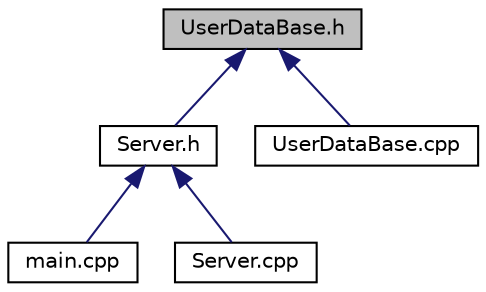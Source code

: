 digraph "UserDataBase.h"
{
 // LATEX_PDF_SIZE
  edge [fontname="Helvetica",fontsize="10",labelfontname="Helvetica",labelfontsize="10"];
  node [fontname="Helvetica",fontsize="10",shape=record];
  Node1 [label="UserDataBase.h",height=0.2,width=0.4,color="black", fillcolor="grey75", style="filled", fontcolor="black",tooltip="Заголовочный файл для модуля UserDataBase."];
  Node1 -> Node2 [dir="back",color="midnightblue",fontsize="10",style="solid"];
  Node2 [label="Server.h",height=0.2,width=0.4,color="black", fillcolor="white", style="filled",URL="$Server_8h.html",tooltip="Заголовочный файл для модуля Server."];
  Node2 -> Node3 [dir="back",color="midnightblue",fontsize="10",style="solid"];
  Node3 [label="main.cpp",height=0.2,width=0.4,color="black", fillcolor="white", style="filled",URL="$main_8cpp.html",tooltip=" "];
  Node2 -> Node4 [dir="back",color="midnightblue",fontsize="10",style="solid"];
  Node4 [label="Server.cpp",height=0.2,width=0.4,color="black", fillcolor="white", style="filled",URL="$Server_8cpp.html",tooltip=" "];
  Node1 -> Node5 [dir="back",color="midnightblue",fontsize="10",style="solid"];
  Node5 [label="UserDataBase.cpp",height=0.2,width=0.4,color="black", fillcolor="white", style="filled",URL="$UserDataBase_8cpp.html",tooltip=" "];
}

